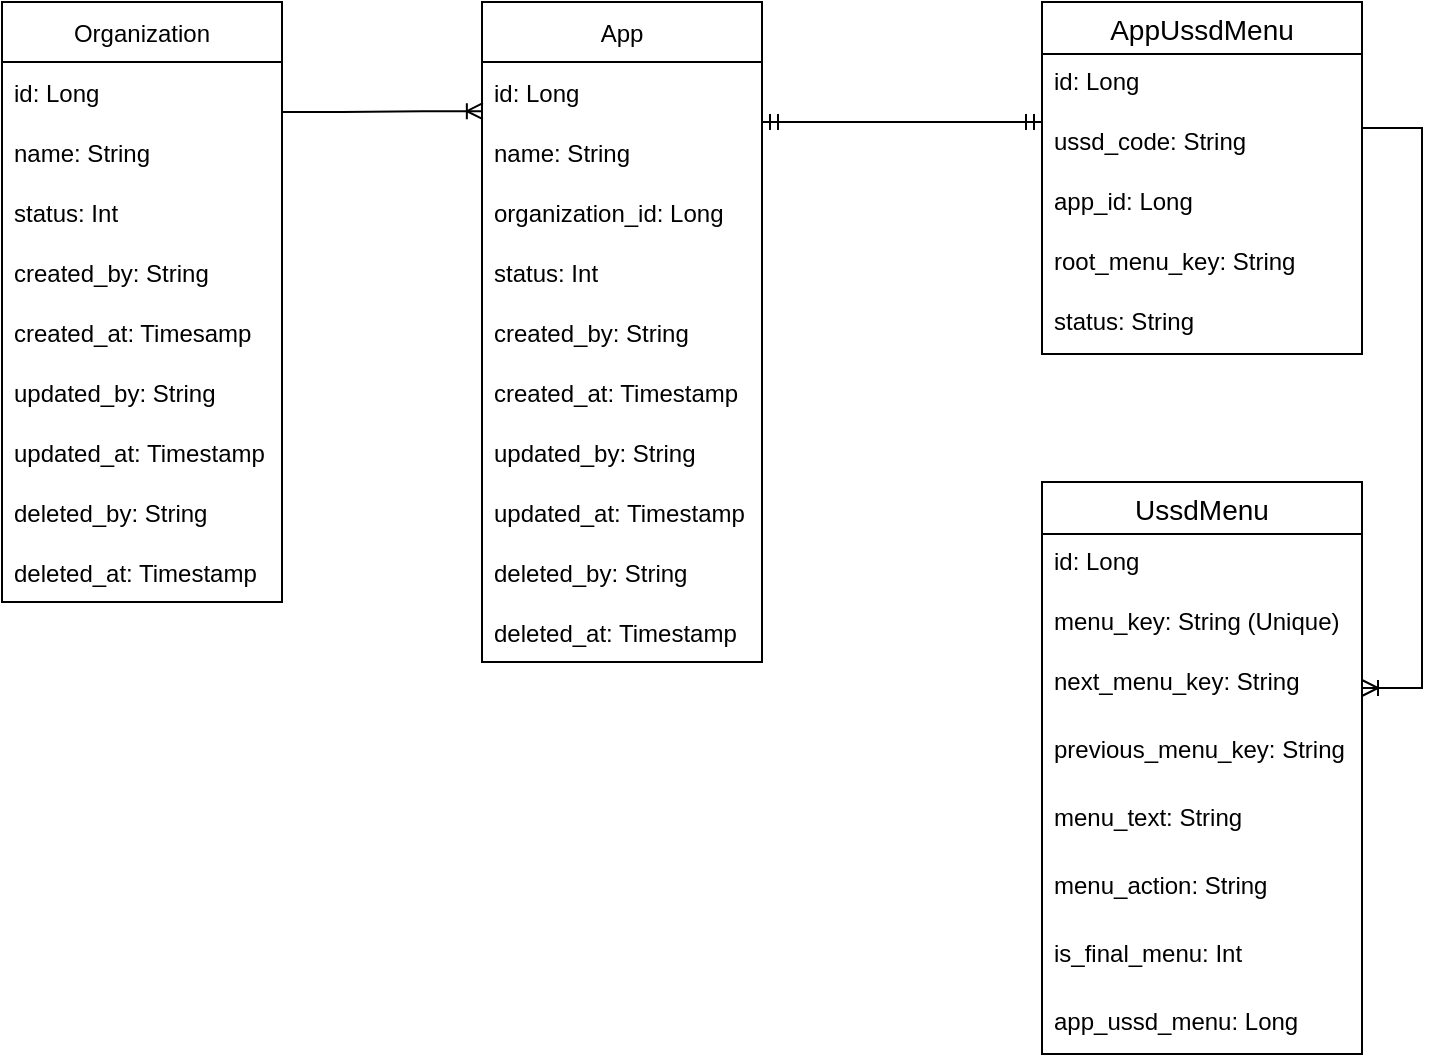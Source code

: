<mxfile version="16.6.2" type="github"><diagram id="KvQ5R8EBYwUY4ksD6bvi" name="Page-1"><mxGraphModel dx="1038" dy="621" grid="1" gridSize="10" guides="1" tooltips="1" connect="1" arrows="1" fold="1" page="1" pageScale="1" pageWidth="850" pageHeight="1100" math="0" shadow="0"><root><mxCell id="0"/><mxCell id="1" parent="0"/><mxCell id="mJyw6XsFkIW_8hc0mJWz-1" value="Organization" style="swimlane;fontStyle=0;childLayout=stackLayout;horizontal=1;startSize=30;horizontalStack=0;resizeParent=1;resizeParentMax=0;resizeLast=0;collapsible=1;marginBottom=0;" vertex="1" parent="1"><mxGeometry x="40" y="40" width="140" height="300" as="geometry"/></mxCell><mxCell id="mJyw6XsFkIW_8hc0mJWz-2" value="id: Long" style="text;strokeColor=none;fillColor=none;align=left;verticalAlign=middle;spacingLeft=4;spacingRight=4;overflow=hidden;points=[[0,0.5],[1,0.5]];portConstraint=eastwest;rotatable=0;" vertex="1" parent="mJyw6XsFkIW_8hc0mJWz-1"><mxGeometry y="30" width="140" height="30" as="geometry"/></mxCell><mxCell id="mJyw6XsFkIW_8hc0mJWz-3" value="name: String" style="text;strokeColor=none;fillColor=none;align=left;verticalAlign=middle;spacingLeft=4;spacingRight=4;overflow=hidden;points=[[0,0.5],[1,0.5]];portConstraint=eastwest;rotatable=0;" vertex="1" parent="mJyw6XsFkIW_8hc0mJWz-1"><mxGeometry y="60" width="140" height="30" as="geometry"/></mxCell><mxCell id="mJyw6XsFkIW_8hc0mJWz-42" value="status: Int" style="text;strokeColor=none;fillColor=none;align=left;verticalAlign=middle;spacingLeft=4;spacingRight=4;overflow=hidden;points=[[0,0.5],[1,0.5]];portConstraint=eastwest;rotatable=0;" vertex="1" parent="mJyw6XsFkIW_8hc0mJWz-1"><mxGeometry y="90" width="140" height="30" as="geometry"/></mxCell><mxCell id="mJyw6XsFkIW_8hc0mJWz-45" value="created_by: String" style="text;strokeColor=none;fillColor=none;align=left;verticalAlign=middle;spacingLeft=4;spacingRight=4;overflow=hidden;points=[[0,0.5],[1,0.5]];portConstraint=eastwest;rotatable=0;" vertex="1" parent="mJyw6XsFkIW_8hc0mJWz-1"><mxGeometry y="120" width="140" height="30" as="geometry"/></mxCell><mxCell id="mJyw6XsFkIW_8hc0mJWz-46" value="created_at: Timesamp" style="text;strokeColor=none;fillColor=none;align=left;verticalAlign=middle;spacingLeft=4;spacingRight=4;overflow=hidden;points=[[0,0.5],[1,0.5]];portConstraint=eastwest;rotatable=0;" vertex="1" parent="mJyw6XsFkIW_8hc0mJWz-1"><mxGeometry y="150" width="140" height="30" as="geometry"/></mxCell><mxCell id="mJyw6XsFkIW_8hc0mJWz-47" value="updated_by: String" style="text;strokeColor=none;fillColor=none;align=left;verticalAlign=middle;spacingLeft=4;spacingRight=4;overflow=hidden;points=[[0,0.5],[1,0.5]];portConstraint=eastwest;rotatable=0;" vertex="1" parent="mJyw6XsFkIW_8hc0mJWz-1"><mxGeometry y="180" width="140" height="30" as="geometry"/></mxCell><mxCell id="mJyw6XsFkIW_8hc0mJWz-48" value="updated_at: Timestamp" style="text;strokeColor=none;fillColor=none;align=left;verticalAlign=middle;spacingLeft=4;spacingRight=4;overflow=hidden;points=[[0,0.5],[1,0.5]];portConstraint=eastwest;rotatable=0;" vertex="1" parent="mJyw6XsFkIW_8hc0mJWz-1"><mxGeometry y="210" width="140" height="30" as="geometry"/></mxCell><mxCell id="mJyw6XsFkIW_8hc0mJWz-49" value="deleted_by: String" style="text;strokeColor=none;fillColor=none;align=left;verticalAlign=middle;spacingLeft=4;spacingRight=4;overflow=hidden;points=[[0,0.5],[1,0.5]];portConstraint=eastwest;rotatable=0;" vertex="1" parent="mJyw6XsFkIW_8hc0mJWz-1"><mxGeometry y="240" width="140" height="30" as="geometry"/></mxCell><mxCell id="mJyw6XsFkIW_8hc0mJWz-50" value="deleted_at: Timestamp" style="text;strokeColor=none;fillColor=none;align=left;verticalAlign=middle;spacingLeft=4;spacingRight=4;overflow=hidden;points=[[0,0.5],[1,0.5]];portConstraint=eastwest;rotatable=0;" vertex="1" parent="mJyw6XsFkIW_8hc0mJWz-1"><mxGeometry y="270" width="140" height="30" as="geometry"/></mxCell><mxCell id="mJyw6XsFkIW_8hc0mJWz-5" value="App" style="swimlane;fontStyle=0;childLayout=stackLayout;horizontal=1;startSize=30;horizontalStack=0;resizeParent=1;resizeParentMax=0;resizeLast=0;collapsible=1;marginBottom=0;" vertex="1" parent="1"><mxGeometry x="280" y="40" width="140" height="330" as="geometry"/></mxCell><mxCell id="mJyw6XsFkIW_8hc0mJWz-6" value="id: Long" style="text;strokeColor=none;fillColor=none;align=left;verticalAlign=middle;spacingLeft=4;spacingRight=4;overflow=hidden;points=[[0,0.5],[1,0.5]];portConstraint=eastwest;rotatable=0;" vertex="1" parent="mJyw6XsFkIW_8hc0mJWz-5"><mxGeometry y="30" width="140" height="30" as="geometry"/></mxCell><mxCell id="mJyw6XsFkIW_8hc0mJWz-7" value="name: String" style="text;strokeColor=none;fillColor=none;align=left;verticalAlign=middle;spacingLeft=4;spacingRight=4;overflow=hidden;points=[[0,0.5],[1,0.5]];portConstraint=eastwest;rotatable=0;" vertex="1" parent="mJyw6XsFkIW_8hc0mJWz-5"><mxGeometry y="60" width="140" height="30" as="geometry"/></mxCell><mxCell id="mJyw6XsFkIW_8hc0mJWz-8" value="organization_id: Long" style="text;strokeColor=none;fillColor=none;align=left;verticalAlign=middle;spacingLeft=4;spacingRight=4;overflow=hidden;points=[[0,0.5],[1,0.5]];portConstraint=eastwest;rotatable=0;" vertex="1" parent="mJyw6XsFkIW_8hc0mJWz-5"><mxGeometry y="90" width="140" height="30" as="geometry"/></mxCell><mxCell id="mJyw6XsFkIW_8hc0mJWz-43" value="status: Int" style="text;strokeColor=none;fillColor=none;align=left;verticalAlign=middle;spacingLeft=4;spacingRight=4;overflow=hidden;points=[[0,0.5],[1,0.5]];portConstraint=eastwest;rotatable=0;" vertex="1" parent="mJyw6XsFkIW_8hc0mJWz-5"><mxGeometry y="120" width="140" height="30" as="geometry"/></mxCell><mxCell id="mJyw6XsFkIW_8hc0mJWz-51" value="created_by: String" style="text;strokeColor=none;fillColor=none;align=left;verticalAlign=middle;spacingLeft=4;spacingRight=4;overflow=hidden;points=[[0,0.5],[1,0.5]];portConstraint=eastwest;rotatable=0;" vertex="1" parent="mJyw6XsFkIW_8hc0mJWz-5"><mxGeometry y="150" width="140" height="30" as="geometry"/></mxCell><mxCell id="mJyw6XsFkIW_8hc0mJWz-58" value="created_at: Timestamp" style="text;strokeColor=none;fillColor=none;align=left;verticalAlign=middle;spacingLeft=4;spacingRight=4;overflow=hidden;points=[[0,0.5],[1,0.5]];portConstraint=eastwest;rotatable=0;" vertex="1" parent="mJyw6XsFkIW_8hc0mJWz-5"><mxGeometry y="180" width="140" height="30" as="geometry"/></mxCell><mxCell id="mJyw6XsFkIW_8hc0mJWz-59" value="updated_by: String" style="text;strokeColor=none;fillColor=none;align=left;verticalAlign=middle;spacingLeft=4;spacingRight=4;overflow=hidden;points=[[0,0.5],[1,0.5]];portConstraint=eastwest;rotatable=0;" vertex="1" parent="mJyw6XsFkIW_8hc0mJWz-5"><mxGeometry y="210" width="140" height="30" as="geometry"/></mxCell><mxCell id="mJyw6XsFkIW_8hc0mJWz-60" value="updated_at: Timestamp" style="text;strokeColor=none;fillColor=none;align=left;verticalAlign=middle;spacingLeft=4;spacingRight=4;overflow=hidden;points=[[0,0.5],[1,0.5]];portConstraint=eastwest;rotatable=0;" vertex="1" parent="mJyw6XsFkIW_8hc0mJWz-5"><mxGeometry y="240" width="140" height="30" as="geometry"/></mxCell><mxCell id="mJyw6XsFkIW_8hc0mJWz-61" value="deleted_by: String" style="text;strokeColor=none;fillColor=none;align=left;verticalAlign=middle;spacingLeft=4;spacingRight=4;overflow=hidden;points=[[0,0.5],[1,0.5]];portConstraint=eastwest;rotatable=0;" vertex="1" parent="mJyw6XsFkIW_8hc0mJWz-5"><mxGeometry y="270" width="140" height="30" as="geometry"/></mxCell><mxCell id="mJyw6XsFkIW_8hc0mJWz-62" value="deleted_at: Timestamp" style="text;strokeColor=none;fillColor=none;align=left;verticalAlign=middle;spacingLeft=4;spacingRight=4;overflow=hidden;points=[[0,0.5],[1,0.5]];portConstraint=eastwest;rotatable=0;" vertex="1" parent="mJyw6XsFkIW_8hc0mJWz-5"><mxGeometry y="300" width="140" height="30" as="geometry"/></mxCell><mxCell id="mJyw6XsFkIW_8hc0mJWz-23" value="" style="edgeStyle=entityRelationEdgeStyle;fontSize=12;html=1;endArrow=ERoneToMany;rounded=0;entryX=0.003;entryY=0.82;entryDx=0;entryDy=0;entryPerimeter=0;" edge="1" parent="1" target="mJyw6XsFkIW_8hc0mJWz-6"><mxGeometry width="100" height="100" relative="1" as="geometry"><mxPoint x="180" y="95" as="sourcePoint"/><mxPoint x="470" y="270" as="targetPoint"/></mxGeometry></mxCell><mxCell id="mJyw6XsFkIW_8hc0mJWz-24" value="UssdMenu" style="swimlane;fontStyle=0;childLayout=stackLayout;horizontal=1;startSize=26;horizontalStack=0;resizeParent=1;resizeParentMax=0;resizeLast=0;collapsible=1;marginBottom=0;align=center;fontSize=14;" vertex="1" parent="1"><mxGeometry x="560" y="280" width="160" height="286" as="geometry"/></mxCell><mxCell id="mJyw6XsFkIW_8hc0mJWz-25" value="id: Long" style="text;strokeColor=none;fillColor=none;spacingLeft=4;spacingRight=4;overflow=hidden;rotatable=0;points=[[0,0.5],[1,0.5]];portConstraint=eastwest;fontSize=12;" vertex="1" parent="mJyw6XsFkIW_8hc0mJWz-24"><mxGeometry y="26" width="160" height="30" as="geometry"/></mxCell><mxCell id="mJyw6XsFkIW_8hc0mJWz-26" value="menu_key: String (Unique)" style="text;strokeColor=none;fillColor=none;spacingLeft=4;spacingRight=4;overflow=hidden;rotatable=0;points=[[0,0.5],[1,0.5]];portConstraint=eastwest;fontSize=12;" vertex="1" parent="mJyw6XsFkIW_8hc0mJWz-24"><mxGeometry y="56" width="160" height="30" as="geometry"/></mxCell><mxCell id="mJyw6XsFkIW_8hc0mJWz-27" value="next_menu_key: String" style="text;strokeColor=none;fillColor=none;spacingLeft=4;spacingRight=4;overflow=hidden;rotatable=0;points=[[0,0.5],[1,0.5]];portConstraint=eastwest;fontSize=12;" vertex="1" parent="mJyw6XsFkIW_8hc0mJWz-24"><mxGeometry y="86" width="160" height="34" as="geometry"/></mxCell><mxCell id="mJyw6XsFkIW_8hc0mJWz-28" value="previous_menu_key: String" style="text;strokeColor=none;fillColor=none;spacingLeft=4;spacingRight=4;overflow=hidden;rotatable=0;points=[[0,0.5],[1,0.5]];portConstraint=eastwest;fontSize=12;" vertex="1" parent="mJyw6XsFkIW_8hc0mJWz-24"><mxGeometry y="120" width="160" height="34" as="geometry"/></mxCell><mxCell id="mJyw6XsFkIW_8hc0mJWz-29" value="menu_text: String" style="text;strokeColor=none;fillColor=none;spacingLeft=4;spacingRight=4;overflow=hidden;rotatable=0;points=[[0,0.5],[1,0.5]];portConstraint=eastwest;fontSize=12;" vertex="1" parent="mJyw6XsFkIW_8hc0mJWz-24"><mxGeometry y="154" width="160" height="34" as="geometry"/></mxCell><mxCell id="mJyw6XsFkIW_8hc0mJWz-39" value="menu_action: String" style="text;strokeColor=none;fillColor=none;spacingLeft=4;spacingRight=4;overflow=hidden;rotatable=0;points=[[0,0.5],[1,0.5]];portConstraint=eastwest;fontSize=12;" vertex="1" parent="mJyw6XsFkIW_8hc0mJWz-24"><mxGeometry y="188" width="160" height="34" as="geometry"/></mxCell><mxCell id="mJyw6XsFkIW_8hc0mJWz-41" value="is_final_menu: Int" style="text;strokeColor=none;fillColor=none;spacingLeft=4;spacingRight=4;overflow=hidden;rotatable=0;points=[[0,0.5],[1,0.5]];portConstraint=eastwest;fontSize=12;" vertex="1" parent="mJyw6XsFkIW_8hc0mJWz-24"><mxGeometry y="222" width="160" height="34" as="geometry"/></mxCell><mxCell id="mJyw6XsFkIW_8hc0mJWz-63" value="app_ussd_menu: Long" style="text;strokeColor=none;fillColor=none;spacingLeft=4;spacingRight=4;overflow=hidden;rotatable=0;points=[[0,0.5],[1,0.5]];portConstraint=eastwest;fontSize=12;" vertex="1" parent="mJyw6XsFkIW_8hc0mJWz-24"><mxGeometry y="256" width="160" height="30" as="geometry"/></mxCell><mxCell id="mJyw6XsFkIW_8hc0mJWz-31" value="AppUssdMenu" style="swimlane;fontStyle=0;childLayout=stackLayout;horizontal=1;startSize=26;horizontalStack=0;resizeParent=1;resizeParentMax=0;resizeLast=0;collapsible=1;marginBottom=0;align=center;fontSize=14;" vertex="1" parent="1"><mxGeometry x="560" y="40" width="160" height="176" as="geometry"/></mxCell><mxCell id="mJyw6XsFkIW_8hc0mJWz-32" value="id: Long" style="text;strokeColor=none;fillColor=none;spacingLeft=4;spacingRight=4;overflow=hidden;rotatable=0;points=[[0,0.5],[1,0.5]];portConstraint=eastwest;fontSize=12;" vertex="1" parent="mJyw6XsFkIW_8hc0mJWz-31"><mxGeometry y="26" width="160" height="30" as="geometry"/></mxCell><mxCell id="mJyw6XsFkIW_8hc0mJWz-33" value="ussd_code: String" style="text;strokeColor=none;fillColor=none;spacingLeft=4;spacingRight=4;overflow=hidden;rotatable=0;points=[[0,0.5],[1,0.5]];portConstraint=eastwest;fontSize=12;" vertex="1" parent="mJyw6XsFkIW_8hc0mJWz-31"><mxGeometry y="56" width="160" height="30" as="geometry"/></mxCell><mxCell id="mJyw6XsFkIW_8hc0mJWz-34" value="app_id: Long" style="text;strokeColor=none;fillColor=none;spacingLeft=4;spacingRight=4;overflow=hidden;rotatable=0;points=[[0,0.5],[1,0.5]];portConstraint=eastwest;fontSize=12;" vertex="1" parent="mJyw6XsFkIW_8hc0mJWz-31"><mxGeometry y="86" width="160" height="30" as="geometry"/></mxCell><mxCell id="mJyw6XsFkIW_8hc0mJWz-40" value="root_menu_key: String" style="text;strokeColor=none;fillColor=none;spacingLeft=4;spacingRight=4;overflow=hidden;rotatable=0;points=[[0,0.5],[1,0.5]];portConstraint=eastwest;fontSize=12;" vertex="1" parent="mJyw6XsFkIW_8hc0mJWz-31"><mxGeometry y="116" width="160" height="30" as="geometry"/></mxCell><mxCell id="mJyw6XsFkIW_8hc0mJWz-44" value="status: String" style="text;strokeColor=none;fillColor=none;spacingLeft=4;spacingRight=4;overflow=hidden;rotatable=0;points=[[0,0.5],[1,0.5]];portConstraint=eastwest;fontSize=12;" vertex="1" parent="mJyw6XsFkIW_8hc0mJWz-31"><mxGeometry y="146" width="160" height="30" as="geometry"/></mxCell><mxCell id="mJyw6XsFkIW_8hc0mJWz-37" value="" style="edgeStyle=entityRelationEdgeStyle;fontSize=12;html=1;endArrow=ERmandOne;startArrow=ERmandOne;rounded=0;" edge="1" parent="1"><mxGeometry width="100" height="100" relative="1" as="geometry"><mxPoint x="420" y="100" as="sourcePoint"/><mxPoint x="560" y="100" as="targetPoint"/></mxGeometry></mxCell><mxCell id="mJyw6XsFkIW_8hc0mJWz-38" value="" style="edgeStyle=entityRelationEdgeStyle;fontSize=12;html=1;endArrow=ERoneToMany;rounded=0;entryX=1;entryY=0.5;entryDx=0;entryDy=0;" edge="1" parent="1" target="mJyw6XsFkIW_8hc0mJWz-27"><mxGeometry width="100" height="100" relative="1" as="geometry"><mxPoint x="720" y="103" as="sourcePoint"/><mxPoint x="790" y="460" as="targetPoint"/></mxGeometry></mxCell></root></mxGraphModel></diagram></mxfile>